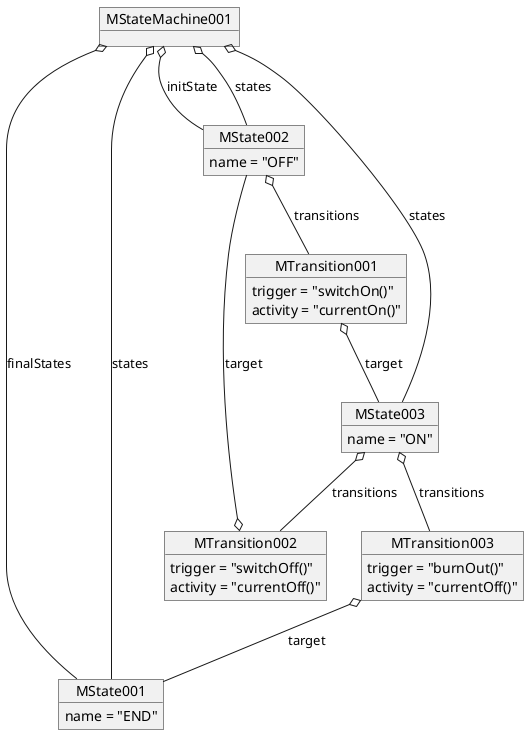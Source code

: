 @startuml
object MStateMachine001

object MState001{
	name = "END"
}

MStateMachine001 o-- MState001 : finalStates
object MState002{
	name = "OFF"
}

object MTransition001{
	trigger = "switchOn()"
	activity = "currentOn()"
}

object MState003{
	name = "ON"
}

object MTransition002{
	trigger = "switchOff()"
	activity = "currentOff()"
}

MTransition002 o-- MState002 : target
MState003 o-- MTransition002 : transitions
object MTransition003{
	trigger = "burnOut()"
	activity = "currentOff()"
}

MTransition003 o-- MState001 : target
MState003 o-- MTransition003 : transitions
MTransition001 o-- MState003 : target
MState002 o-- MTransition001 : transitions
MStateMachine001 o-- MState002 : initState
MStateMachine001 o-- MState001 : states
MStateMachine001 o-- MState002 : states
MStateMachine001 o-- MState003 : states
@enduml
